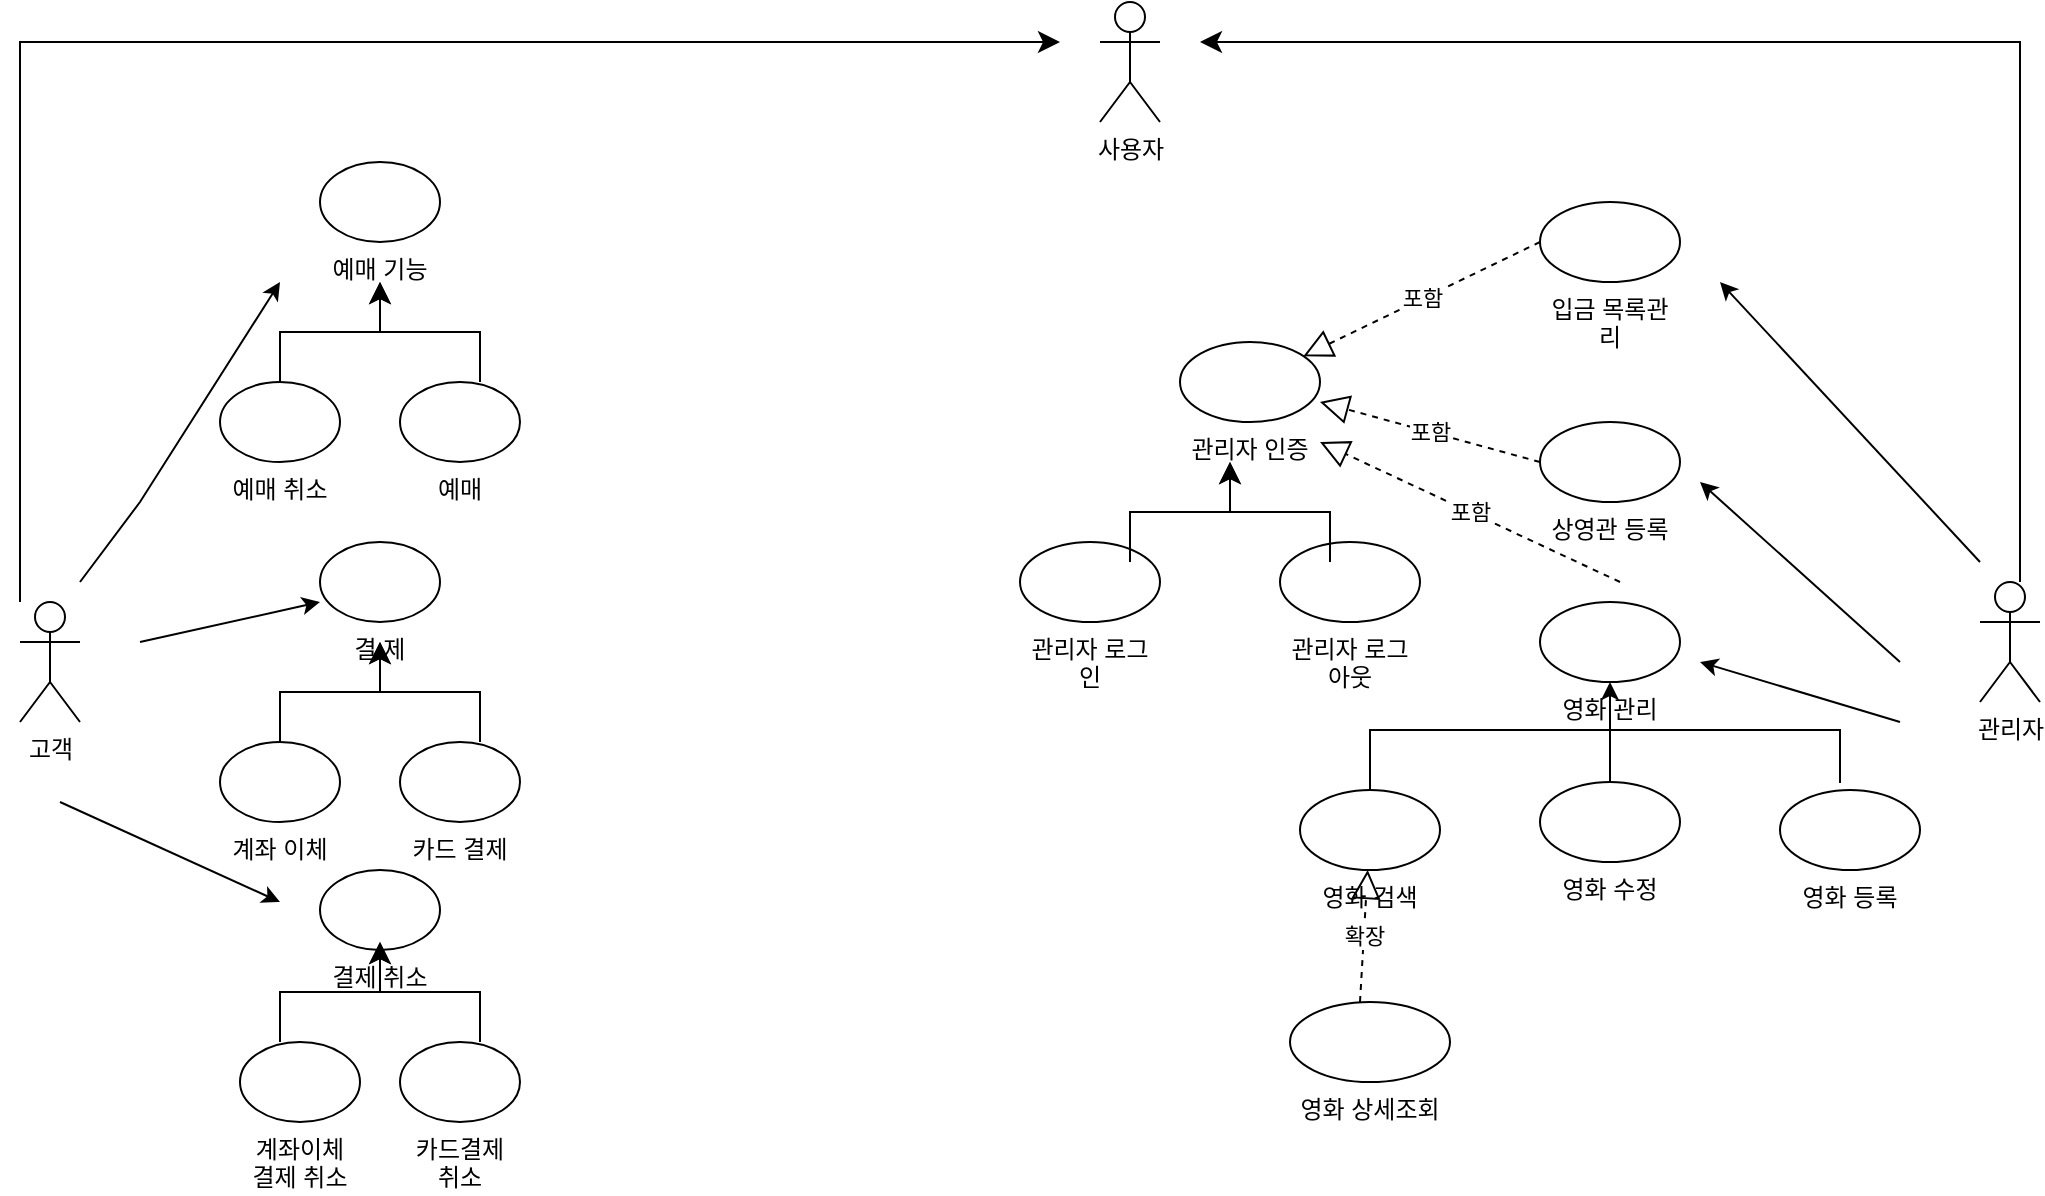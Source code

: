 <mxfile version="21.1.4" type="github">
  <diagram name="ㅇㅇㅇ" id="tCBpcBbCLm3aEicXd-65">
    <mxGraphModel dx="1434" dy="1591" grid="1" gridSize="10" guides="1" tooltips="1" connect="1" arrows="1" fold="1" page="1" pageScale="1" pageWidth="1169" pageHeight="827" math="0" shadow="0">
      <root>
        <object label="" id="0">
          <mxCell />
        </object>
        <mxCell id="1" parent="0" />
        <UserObject label="고객" tooltip="" id="CDqxD51NN-omRE-DvkwP-1">
          <mxCell style="shape=umlActor;verticalLabelPosition=bottom;verticalAlign=top;html=1;outlineConnect=0;gradientColor=none;movable=1;resizable=1;rotatable=1;deletable=1;editable=1;locked=0;connectable=1;" parent="1" vertex="1">
            <mxGeometry x="40" y="280" width="30" height="60" as="geometry" />
          </mxCell>
        </UserObject>
        <mxCell id="4j3NIIBJetrJBVHfiiN4-51" value="" style="edgeStyle=segmentEdgeStyle;endArrow=classic;html=1;curved=0;rounded=0;endSize=8;startSize=8;" parent="1" edge="1">
          <mxGeometry width="50" height="50" relative="1" as="geometry">
            <mxPoint x="1040" y="270" as="sourcePoint" />
            <mxPoint x="630" as="targetPoint" />
            <Array as="points">
              <mxPoint x="1040" />
            </Array>
          </mxGeometry>
        </mxCell>
        <mxCell id="CDqxD51NN-omRE-DvkwP-6" value="결 제" style="ellipse;whiteSpace=wrap;html=1;labelBackgroundColor=none;labelPosition=center;verticalLabelPosition=bottom;align=center;verticalAlign=top;" parent="1" vertex="1">
          <mxGeometry x="190" y="250" width="60" height="40" as="geometry" />
        </mxCell>
        <mxCell id="PNYUBWEe5Ndxz5fty6uA-4" value="사용자&lt;br&gt;" style="shape=umlActor;verticalLabelPosition=bottom;verticalAlign=top;html=1;outlineConnect=0;" parent="1" vertex="1">
          <mxGeometry x="580" y="-20" width="30" height="60" as="geometry" />
        </mxCell>
        <mxCell id="4j3NIIBJetrJBVHfiiN4-6" value="계좌 이체" style="ellipse;whiteSpace=wrap;html=1;labelBackgroundColor=none;labelPosition=center;verticalLabelPosition=bottom;align=center;verticalAlign=top;" parent="1" vertex="1">
          <mxGeometry x="140" y="350" width="60" height="40" as="geometry" />
        </mxCell>
        <mxCell id="4j3NIIBJetrJBVHfiiN4-7" value="결제 취소" style="ellipse;whiteSpace=wrap;html=1;labelBackgroundColor=none;labelPosition=center;verticalLabelPosition=bottom;align=center;verticalAlign=top;" parent="1" vertex="1">
          <mxGeometry x="190" y="414" width="60" height="40" as="geometry" />
        </mxCell>
        <mxCell id="4j3NIIBJetrJBVHfiiN4-8" value="카드 결제" style="ellipse;whiteSpace=wrap;html=1;labelBackgroundColor=none;labelPosition=center;verticalLabelPosition=bottom;align=center;verticalAlign=top;" parent="1" vertex="1">
          <mxGeometry x="230" y="350" width="60" height="40" as="geometry" />
        </mxCell>
        <mxCell id="4j3NIIBJetrJBVHfiiN4-9" value="계좌이체 결제 취소" style="ellipse;whiteSpace=wrap;html=1;labelBackgroundColor=none;labelPosition=center;verticalLabelPosition=bottom;align=center;verticalAlign=top;" parent="1" vertex="1">
          <mxGeometry x="150" y="500" width="60" height="40" as="geometry" />
        </mxCell>
        <mxCell id="4j3NIIBJetrJBVHfiiN4-10" value="카드결제 취소" style="ellipse;whiteSpace=wrap;html=1;labelBackgroundColor=none;labelPosition=center;verticalLabelPosition=bottom;align=center;verticalAlign=top;" parent="1" vertex="1">
          <mxGeometry x="230" y="500" width="60" height="40" as="geometry" />
        </mxCell>
        <mxCell id="4j3NIIBJetrJBVHfiiN4-11" value="예매&lt;br&gt;" style="ellipse;whiteSpace=wrap;html=1;labelBackgroundColor=none;labelPosition=center;verticalLabelPosition=bottom;align=center;verticalAlign=top;" parent="1" vertex="1">
          <mxGeometry x="230" y="170" width="60" height="40" as="geometry" />
        </mxCell>
        <mxCell id="4j3NIIBJetrJBVHfiiN4-12" value="예매 기능" style="ellipse;whiteSpace=wrap;html=1;labelBackgroundColor=none;labelPosition=center;verticalLabelPosition=bottom;align=center;verticalAlign=top;" parent="1" vertex="1">
          <mxGeometry x="190" y="60" width="60" height="40" as="geometry" />
        </mxCell>
        <mxCell id="4j3NIIBJetrJBVHfiiN4-17" value="" style="endArrow=classic;html=1;rounded=0;" parent="1" edge="1">
          <mxGeometry width="50" height="50" relative="1" as="geometry">
            <mxPoint x="70" y="270" as="sourcePoint" />
            <mxPoint x="170" y="120" as="targetPoint" />
            <Array as="points">
              <mxPoint x="100" y="230" />
            </Array>
          </mxGeometry>
        </mxCell>
        <mxCell id="4j3NIIBJetrJBVHfiiN4-30" value="" style="edgeStyle=elbowEdgeStyle;elbow=vertical;endArrow=classic;html=1;curved=0;rounded=0;endSize=8;startSize=8;" parent="1" edge="1">
          <mxGeometry width="50" height="50" relative="1" as="geometry">
            <mxPoint x="170" y="170" as="sourcePoint" />
            <mxPoint x="220" y="120" as="targetPoint" />
          </mxGeometry>
        </mxCell>
        <mxCell id="4j3NIIBJetrJBVHfiiN4-31" value="" style="edgeStyle=elbowEdgeStyle;elbow=vertical;endArrow=classic;html=1;curved=0;rounded=0;endSize=8;startSize=8;" parent="1" edge="1">
          <mxGeometry width="50" height="50" relative="1" as="geometry">
            <mxPoint x="270" y="170" as="sourcePoint" />
            <mxPoint x="220" y="120" as="targetPoint" />
            <Array as="points">
              <mxPoint x="250" y="145" />
            </Array>
          </mxGeometry>
        </mxCell>
        <mxCell id="4j3NIIBJetrJBVHfiiN4-39" value="예매 취소&lt;br&gt;" style="ellipse;whiteSpace=wrap;html=1;labelBackgroundColor=none;labelPosition=center;verticalLabelPosition=bottom;align=center;verticalAlign=top;" parent="1" vertex="1">
          <mxGeometry x="140" y="170" width="60" height="40" as="geometry" />
        </mxCell>
        <mxCell id="4j3NIIBJetrJBVHfiiN4-40" value="" style="endArrow=classic;html=1;rounded=0;entryX=0;entryY=0.75;entryDx=0;entryDy=0;entryPerimeter=0;" parent="1" target="CDqxD51NN-omRE-DvkwP-6" edge="1">
          <mxGeometry width="50" height="50" relative="1" as="geometry">
            <mxPoint x="100" y="300" as="sourcePoint" />
            <mxPoint x="150" y="250" as="targetPoint" />
          </mxGeometry>
        </mxCell>
        <mxCell id="4j3NIIBJetrJBVHfiiN4-41" value="" style="edgeStyle=elbowEdgeStyle;elbow=vertical;endArrow=classic;html=1;curved=0;rounded=0;endSize=8;startSize=8;" parent="1" edge="1">
          <mxGeometry width="50" height="50" relative="1" as="geometry">
            <mxPoint x="170" y="350" as="sourcePoint" />
            <mxPoint x="220" y="300" as="targetPoint" />
          </mxGeometry>
        </mxCell>
        <mxCell id="4j3NIIBJetrJBVHfiiN4-42" value="" style="edgeStyle=elbowEdgeStyle;elbow=vertical;endArrow=classic;html=1;curved=0;rounded=0;endSize=8;startSize=8;" parent="1" edge="1">
          <mxGeometry width="50" height="50" relative="1" as="geometry">
            <mxPoint x="270" y="350" as="sourcePoint" />
            <mxPoint x="220" y="300" as="targetPoint" />
          </mxGeometry>
        </mxCell>
        <mxCell id="4j3NIIBJetrJBVHfiiN4-43" value="" style="endArrow=classic;html=1;rounded=0;" parent="1" edge="1">
          <mxGeometry width="50" height="50" relative="1" as="geometry">
            <mxPoint x="60" y="380" as="sourcePoint" />
            <mxPoint x="170" y="430" as="targetPoint" />
          </mxGeometry>
        </mxCell>
        <mxCell id="4j3NIIBJetrJBVHfiiN4-45" value="" style="edgeStyle=elbowEdgeStyle;elbow=vertical;endArrow=classic;html=1;curved=0;rounded=0;endSize=8;startSize=8;" parent="1" edge="1">
          <mxGeometry width="50" height="50" relative="1" as="geometry">
            <mxPoint x="170" y="500" as="sourcePoint" />
            <mxPoint x="220" y="450" as="targetPoint" />
          </mxGeometry>
        </mxCell>
        <mxCell id="4j3NIIBJetrJBVHfiiN4-46" value="" style="edgeStyle=elbowEdgeStyle;elbow=vertical;endArrow=classic;html=1;curved=0;rounded=0;endSize=8;startSize=8;" parent="1" edge="1">
          <mxGeometry width="50" height="50" relative="1" as="geometry">
            <mxPoint x="270" y="500" as="sourcePoint" />
            <mxPoint x="220" y="450" as="targetPoint" />
          </mxGeometry>
        </mxCell>
        <mxCell id="4j3NIIBJetrJBVHfiiN4-50" value="" style="edgeStyle=segmentEdgeStyle;endArrow=classic;html=1;curved=0;rounded=0;endSize=8;startSize=8;" parent="1" source="CDqxD51NN-omRE-DvkwP-1" edge="1">
          <mxGeometry width="50" height="50" relative="1" as="geometry">
            <mxPoint x="40" y="250" as="sourcePoint" />
            <mxPoint x="560" as="targetPoint" />
            <Array as="points">
              <mxPoint x="40" />
            </Array>
          </mxGeometry>
        </mxCell>
        <mxCell id="4j3NIIBJetrJBVHfiiN4-55" value="관리자" style="shape=umlActor;verticalLabelPosition=bottom;verticalAlign=top;html=1;outlineConnect=0;" parent="1" vertex="1">
          <mxGeometry x="1020" y="270" width="30" height="60" as="geometry" />
        </mxCell>
        <mxCell id="4j3NIIBJetrJBVHfiiN4-56" value="관리자 로그아웃" style="ellipse;whiteSpace=wrap;html=1;labelPosition=center;verticalLabelPosition=bottom;align=center;verticalAlign=top;" parent="1" vertex="1">
          <mxGeometry x="670" y="250" width="70" height="40" as="geometry" />
        </mxCell>
        <mxCell id="4j3NIIBJetrJBVHfiiN4-57" value="입금 목록관리" style="ellipse;whiteSpace=wrap;html=1;labelPosition=center;verticalLabelPosition=bottom;align=center;verticalAlign=top;" parent="1" vertex="1">
          <mxGeometry x="800" y="80" width="70" height="40" as="geometry" />
        </mxCell>
        <mxCell id="4j3NIIBJetrJBVHfiiN4-58" value="상영관 등록" style="ellipse;whiteSpace=wrap;html=1;labelPosition=center;verticalLabelPosition=bottom;align=center;verticalAlign=top;" parent="1" vertex="1">
          <mxGeometry x="800" y="190" width="70" height="40" as="geometry" />
        </mxCell>
        <mxCell id="4j3NIIBJetrJBVHfiiN4-59" value="영화 관리" style="ellipse;whiteSpace=wrap;html=1;labelPosition=center;verticalLabelPosition=bottom;align=center;verticalAlign=top;" parent="1" vertex="1">
          <mxGeometry x="800" y="280" width="70" height="40" as="geometry" />
        </mxCell>
        <mxCell id="4j3NIIBJetrJBVHfiiN4-60" value="영화 등록" style="ellipse;whiteSpace=wrap;html=1;labelPosition=center;verticalLabelPosition=bottom;align=center;verticalAlign=top;" parent="1" vertex="1">
          <mxGeometry x="920" y="374" width="70" height="40" as="geometry" />
        </mxCell>
        <mxCell id="4j3NIIBJetrJBVHfiiN4-61" value="영화 수정" style="ellipse;whiteSpace=wrap;html=1;labelPosition=center;verticalLabelPosition=bottom;align=center;verticalAlign=top;" parent="1" vertex="1">
          <mxGeometry x="800" y="370" width="70" height="40" as="geometry" />
        </mxCell>
        <mxCell id="4j3NIIBJetrJBVHfiiN4-62" value="영화 상세조회" style="ellipse;whiteSpace=wrap;html=1;labelPosition=center;verticalLabelPosition=bottom;align=center;verticalAlign=top;" parent="1" vertex="1">
          <mxGeometry x="675" y="480" width="80" height="40" as="geometry" />
        </mxCell>
        <mxCell id="4j3NIIBJetrJBVHfiiN4-63" value="영화 검색" style="ellipse;whiteSpace=wrap;html=1;labelPosition=center;verticalLabelPosition=bottom;align=center;verticalAlign=top;" parent="1" vertex="1">
          <mxGeometry x="680" y="374" width="70" height="40" as="geometry" />
        </mxCell>
        <mxCell id="4j3NIIBJetrJBVHfiiN4-64" value="관리자 로그인" style="ellipse;whiteSpace=wrap;html=1;labelPosition=center;verticalLabelPosition=bottom;align=center;verticalAlign=top;" parent="1" vertex="1">
          <mxGeometry x="540" y="250" width="70" height="40" as="geometry" />
        </mxCell>
        <mxCell id="4j3NIIBJetrJBVHfiiN4-65" value="관리자 인증" style="ellipse;whiteSpace=wrap;html=1;labelPosition=center;verticalLabelPosition=bottom;align=center;verticalAlign=top;" parent="1" vertex="1">
          <mxGeometry x="620" y="150" width="70" height="40" as="geometry" />
        </mxCell>
        <mxCell id="4j3NIIBJetrJBVHfiiN4-67" value="" style="endArrow=classic;html=1;rounded=0;" parent="1" edge="1">
          <mxGeometry width="50" height="50" relative="1" as="geometry">
            <mxPoint x="1020" y="260" as="sourcePoint" />
            <mxPoint x="890" y="120" as="targetPoint" />
          </mxGeometry>
        </mxCell>
        <mxCell id="4j3NIIBJetrJBVHfiiN4-70" value="" style="endArrow=classic;html=1;rounded=0;" parent="1" edge="1">
          <mxGeometry width="50" height="50" relative="1" as="geometry">
            <mxPoint x="980" y="310" as="sourcePoint" />
            <mxPoint x="880" y="220" as="targetPoint" />
          </mxGeometry>
        </mxCell>
        <mxCell id="4j3NIIBJetrJBVHfiiN4-72" value="" style="endArrow=classic;html=1;rounded=0;" parent="1" edge="1">
          <mxGeometry width="50" height="50" relative="1" as="geometry">
            <mxPoint x="980" y="340" as="sourcePoint" />
            <mxPoint x="880" y="310" as="targetPoint" />
          </mxGeometry>
        </mxCell>
        <mxCell id="4j3NIIBJetrJBVHfiiN4-82" value="" style="edgeStyle=elbowEdgeStyle;elbow=vertical;endArrow=classic;html=1;curved=0;rounded=0;endSize=8;startSize=8;" parent="1" edge="1">
          <mxGeometry width="50" height="50" relative="1" as="geometry">
            <mxPoint x="595" y="260" as="sourcePoint" />
            <mxPoint x="645" y="210" as="targetPoint" />
          </mxGeometry>
        </mxCell>
        <mxCell id="4j3NIIBJetrJBVHfiiN4-85" value="" style="edgeStyle=elbowEdgeStyle;elbow=vertical;endArrow=classic;html=1;curved=0;rounded=0;endSize=8;startSize=8;" parent="1" edge="1">
          <mxGeometry width="50" height="50" relative="1" as="geometry">
            <mxPoint x="695" y="260" as="sourcePoint" />
            <mxPoint x="645" y="210" as="targetPoint" />
            <Array as="points">
              <mxPoint x="675" y="235" />
            </Array>
          </mxGeometry>
        </mxCell>
        <mxCell id="4j3NIIBJetrJBVHfiiN4-86" value="" style="endArrow=classic;html=1;rounded=0;exitX=0.5;exitY=0;exitDx=0;exitDy=0;" parent="1" source="4j3NIIBJetrJBVHfiiN4-61" target="4j3NIIBJetrJBVHfiiN4-59" edge="1">
          <mxGeometry width="50" height="50" relative="1" as="geometry">
            <mxPoint x="830" y="370" as="sourcePoint" />
            <mxPoint x="880" y="320" as="targetPoint" />
          </mxGeometry>
        </mxCell>
        <mxCell id="4j3NIIBJetrJBVHfiiN4-88" value="" style="shape=partialRectangle;whiteSpace=wrap;html=1;bottom=0;right=0;fillColor=none;" parent="1" vertex="1">
          <mxGeometry x="715" y="344" width="120" height="30" as="geometry" />
        </mxCell>
        <mxCell id="4j3NIIBJetrJBVHfiiN4-89" value="" style="shape=partialRectangle;whiteSpace=wrap;html=1;bottom=0;right=0;fillColor=none;direction=east;flipV=0;flipH=1;" parent="1" vertex="1">
          <mxGeometry x="835" y="344" width="115" height="26" as="geometry" />
        </mxCell>
        <mxCell id="4j3NIIBJetrJBVHfiiN4-92" value="확장" style="endArrow=block;dashed=1;endFill=0;endSize=12;html=1;rounded=0;" parent="1" target="4j3NIIBJetrJBVHfiiN4-63" edge="1">
          <mxGeometry width="160" relative="1" as="geometry">
            <mxPoint x="710" y="480" as="sourcePoint" />
            <mxPoint x="870" y="480" as="targetPoint" />
          </mxGeometry>
        </mxCell>
        <mxCell id="4j3NIIBJetrJBVHfiiN4-93" value="포함" style="endArrow=block;dashed=1;endFill=0;endSize=12;html=1;rounded=0;" parent="1" target="4j3NIIBJetrJBVHfiiN4-65" edge="1">
          <mxGeometry width="160" relative="1" as="geometry">
            <mxPoint x="800" y="100" as="sourcePoint" />
            <mxPoint x="600" y="100" as="targetPoint" />
            <Array as="points">
              <mxPoint x="800" y="100" />
            </Array>
          </mxGeometry>
        </mxCell>
        <mxCell id="4j3NIIBJetrJBVHfiiN4-94" value="포함" style="endArrow=block;dashed=1;endFill=0;endSize=12;html=1;rounded=0;exitX=0;exitY=0.5;exitDx=0;exitDy=0;" parent="1" source="4j3NIIBJetrJBVHfiiN4-58" edge="1">
          <mxGeometry width="160" relative="1" as="geometry">
            <mxPoint x="850" y="180" as="sourcePoint" />
            <mxPoint x="690" y="180" as="targetPoint" />
          </mxGeometry>
        </mxCell>
        <mxCell id="4j3NIIBJetrJBVHfiiN4-95" value="포함" style="endArrow=block;dashed=1;endFill=0;endSize=12;html=1;rounded=0;" parent="1" edge="1">
          <mxGeometry width="160" relative="1" as="geometry">
            <mxPoint x="840" y="270" as="sourcePoint" />
            <mxPoint x="690" y="200" as="targetPoint" />
            <Array as="points" />
          </mxGeometry>
        </mxCell>
      </root>
    </mxGraphModel>
  </diagram>
</mxfile>
